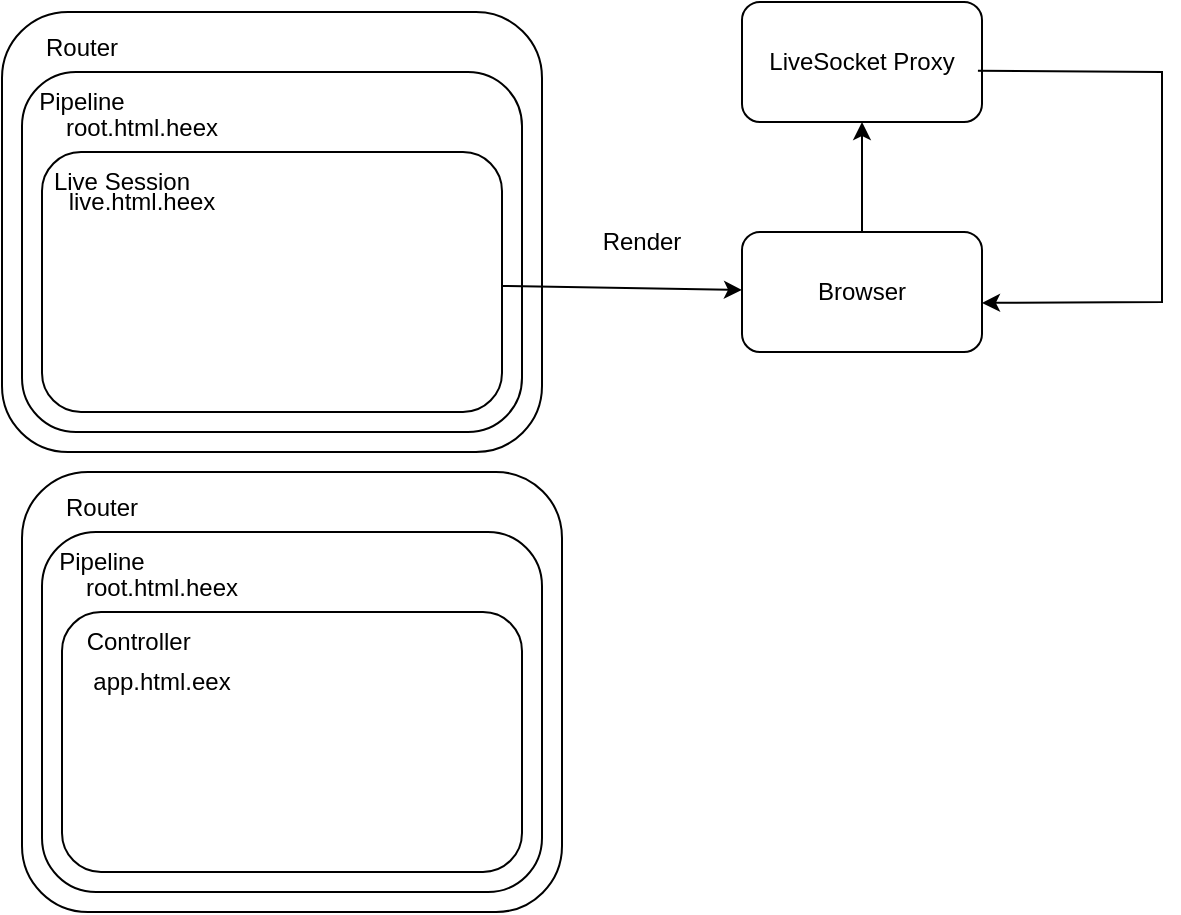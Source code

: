 <mxfile version="26.0.10">
  <diagram name="Page-1" id="nvSvJ3ifTDuHEoo-3X3u">
    <mxGraphModel dx="1147" dy="603" grid="1" gridSize="10" guides="1" tooltips="1" connect="1" arrows="1" fold="1" page="1" pageScale="1" pageWidth="850" pageHeight="1100" math="0" shadow="0">
      <root>
        <mxCell id="0" />
        <mxCell id="1" parent="0" />
        <mxCell id="xl-uUjp_c_oqzB3Sv7om-2" value="" style="rounded=1;whiteSpace=wrap;html=1;" vertex="1" parent="1">
          <mxGeometry x="160" y="560" width="270" height="220" as="geometry" />
        </mxCell>
        <mxCell id="xl-uUjp_c_oqzB3Sv7om-3" value="Router&lt;div&gt;&lt;br&gt;&lt;/div&gt;" style="text;html=1;align=center;verticalAlign=middle;whiteSpace=wrap;rounded=0;" vertex="1" parent="1">
          <mxGeometry x="170" y="570" width="60" height="30" as="geometry" />
        </mxCell>
        <mxCell id="xl-uUjp_c_oqzB3Sv7om-4" value="" style="rounded=1;whiteSpace=wrap;html=1;" vertex="1" parent="1">
          <mxGeometry x="170" y="590" width="250" height="180" as="geometry" />
        </mxCell>
        <mxCell id="xl-uUjp_c_oqzB3Sv7om-5" value="Pipeline" style="text;html=1;align=center;verticalAlign=middle;whiteSpace=wrap;rounded=0;" vertex="1" parent="1">
          <mxGeometry x="170" y="590" width="60" height="30" as="geometry" />
        </mxCell>
        <mxCell id="xl-uUjp_c_oqzB3Sv7om-6" value="" style="rounded=1;whiteSpace=wrap;html=1;" vertex="1" parent="1">
          <mxGeometry x="180" y="630" width="230" height="130" as="geometry" />
        </mxCell>
        <mxCell id="xl-uUjp_c_oqzB3Sv7om-7" value="Controller&amp;nbsp;" style="text;html=1;align=center;verticalAlign=middle;whiteSpace=wrap;rounded=0;" vertex="1" parent="1">
          <mxGeometry x="170" y="630" width="100" height="30" as="geometry" />
        </mxCell>
        <mxCell id="xl-uUjp_c_oqzB3Sv7om-11" value="root.html.heex&lt;div&gt;&lt;br&gt;&lt;/div&gt;" style="text;html=1;align=center;verticalAlign=middle;whiteSpace=wrap;rounded=0;" vertex="1" parent="1">
          <mxGeometry x="200" y="610" width="60" height="30" as="geometry" />
        </mxCell>
        <mxCell id="xl-uUjp_c_oqzB3Sv7om-13" value="&lt;div&gt;app.html.eex&lt;/div&gt;" style="text;html=1;align=center;verticalAlign=middle;whiteSpace=wrap;rounded=0;" vertex="1" parent="1">
          <mxGeometry x="185" y="650" width="90" height="30" as="geometry" />
        </mxCell>
        <mxCell id="xl-uUjp_c_oqzB3Sv7om-15" value="" style="rounded=1;whiteSpace=wrap;html=1;" vertex="1" parent="1">
          <mxGeometry x="150" y="330" width="270" height="220" as="geometry" />
        </mxCell>
        <mxCell id="xl-uUjp_c_oqzB3Sv7om-16" value="Router&lt;div&gt;&lt;br&gt;&lt;/div&gt;" style="text;html=1;align=center;verticalAlign=middle;whiteSpace=wrap;rounded=0;" vertex="1" parent="1">
          <mxGeometry x="160" y="340" width="60" height="30" as="geometry" />
        </mxCell>
        <mxCell id="xl-uUjp_c_oqzB3Sv7om-17" value="" style="rounded=1;whiteSpace=wrap;html=1;" vertex="1" parent="1">
          <mxGeometry x="160" y="360" width="250" height="180" as="geometry" />
        </mxCell>
        <mxCell id="xl-uUjp_c_oqzB3Sv7om-18" value="Pipeline" style="text;html=1;align=center;verticalAlign=middle;whiteSpace=wrap;rounded=0;" vertex="1" parent="1">
          <mxGeometry x="160" y="360" width="60" height="30" as="geometry" />
        </mxCell>
        <mxCell id="xl-uUjp_c_oqzB3Sv7om-19" value="" style="rounded=1;whiteSpace=wrap;html=1;" vertex="1" parent="1">
          <mxGeometry x="170" y="400" width="230" height="130" as="geometry" />
        </mxCell>
        <mxCell id="xl-uUjp_c_oqzB3Sv7om-20" value="Live Session" style="text;html=1;align=center;verticalAlign=middle;whiteSpace=wrap;rounded=0;" vertex="1" parent="1">
          <mxGeometry x="160" y="400" width="100" height="30" as="geometry" />
        </mxCell>
        <mxCell id="xl-uUjp_c_oqzB3Sv7om-21" value="root.html.heex&lt;div&gt;&lt;br&gt;&lt;/div&gt;" style="text;html=1;align=center;verticalAlign=middle;whiteSpace=wrap;rounded=0;" vertex="1" parent="1">
          <mxGeometry x="190" y="380" width="60" height="30" as="geometry" />
        </mxCell>
        <mxCell id="xl-uUjp_c_oqzB3Sv7om-22" value="&lt;div&gt;live.html.heex&lt;/div&gt;" style="text;html=1;align=center;verticalAlign=middle;whiteSpace=wrap;rounded=0;" vertex="1" parent="1">
          <mxGeometry x="190" y="410" width="60" height="30" as="geometry" />
        </mxCell>
        <mxCell id="xl-uUjp_c_oqzB3Sv7om-23" value="&lt;div&gt;&lt;br&gt;&lt;/div&gt;" style="text;html=1;align=center;verticalAlign=middle;whiteSpace=wrap;rounded=0;" vertex="1" parent="1">
          <mxGeometry x="190" y="400" width="60" height="30" as="geometry" />
        </mxCell>
        <mxCell id="xl-uUjp_c_oqzB3Sv7om-25" value="" style="endArrow=classic;html=1;rounded=0;" edge="1" parent="1" source="xl-uUjp_c_oqzB3Sv7om-24">
          <mxGeometry width="50" height="50" relative="1" as="geometry">
            <mxPoint x="530" y="500" as="sourcePoint" />
            <mxPoint x="580" y="450" as="targetPoint" />
            <Array as="points">
              <mxPoint x="540" y="460" />
            </Array>
          </mxGeometry>
        </mxCell>
        <mxCell id="xl-uUjp_c_oqzB3Sv7om-26" value="" style="endArrow=classic;html=1;rounded=0;" edge="1" parent="1" source="xl-uUjp_c_oqzB3Sv7om-19" target="xl-uUjp_c_oqzB3Sv7om-24">
          <mxGeometry width="50" height="50" relative="1" as="geometry">
            <mxPoint x="400" y="463" as="sourcePoint" />
            <mxPoint x="580" y="450" as="targetPoint" />
            <Array as="points" />
          </mxGeometry>
        </mxCell>
        <mxCell id="xl-uUjp_c_oqzB3Sv7om-24" value="Browser" style="rounded=1;whiteSpace=wrap;html=1;" vertex="1" parent="1">
          <mxGeometry x="520" y="440" width="120" height="60" as="geometry" />
        </mxCell>
        <mxCell id="xl-uUjp_c_oqzB3Sv7om-27" value="Render" style="text;html=1;align=center;verticalAlign=middle;whiteSpace=wrap;rounded=0;" vertex="1" parent="1">
          <mxGeometry x="440" y="430" width="60" height="30" as="geometry" />
        </mxCell>
        <mxCell id="xl-uUjp_c_oqzB3Sv7om-28" value="LiveSocket Proxy" style="rounded=1;whiteSpace=wrap;html=1;" vertex="1" parent="1">
          <mxGeometry x="520" y="325" width="120" height="60" as="geometry" />
        </mxCell>
        <mxCell id="xl-uUjp_c_oqzB3Sv7om-29" value="" style="endArrow=classic;html=1;rounded=0;entryX=0.5;entryY=1;entryDx=0;entryDy=0;exitX=0.5;exitY=0;exitDx=0;exitDy=0;" edge="1" parent="1" source="xl-uUjp_c_oqzB3Sv7om-24" target="xl-uUjp_c_oqzB3Sv7om-28">
          <mxGeometry width="50" height="50" relative="1" as="geometry">
            <mxPoint x="490" y="540" as="sourcePoint" />
            <mxPoint x="540" y="490" as="targetPoint" />
          </mxGeometry>
        </mxCell>
        <mxCell id="xl-uUjp_c_oqzB3Sv7om-30" value="" style="endArrow=classic;html=1;rounded=0;entryX=0.974;entryY=0.591;entryDx=0;entryDy=0;exitX=0.983;exitY=0.572;exitDx=0;exitDy=0;exitPerimeter=0;entryPerimeter=0;" edge="1" parent="1" source="xl-uUjp_c_oqzB3Sv7om-28">
          <mxGeometry width="50" height="50" relative="1" as="geometry">
            <mxPoint x="646.12" y="360.46" as="sourcePoint" />
            <mxPoint x="640.0" y="475.46" as="targetPoint" />
            <Array as="points">
              <mxPoint x="730" y="360" />
              <mxPoint x="730" y="475" />
            </Array>
          </mxGeometry>
        </mxCell>
      </root>
    </mxGraphModel>
  </diagram>
</mxfile>
